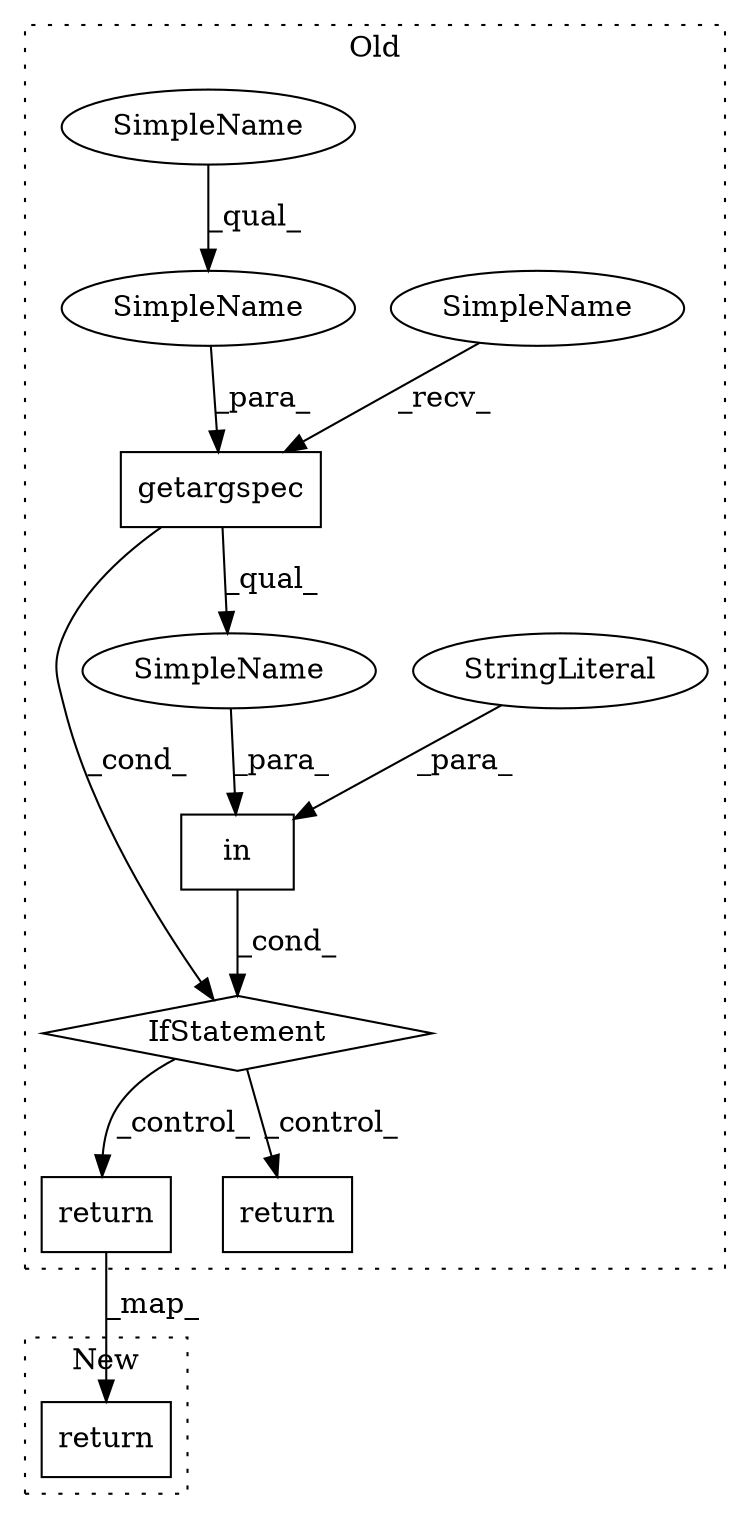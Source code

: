digraph G {
subgraph cluster0 {
1 [label="return" a="41" s="1540" l="7" shape="box"];
3 [label="getargspec" a="32" s="1428,1439" l="11,-25" shape="box"];
4 [label="in" a="105" s="1403" l="0" shape="box"];
5 [label="IfStatement" a="25" s="1395,1403" l="8,62" shape="diamond"];
6 [label="SimpleName" a="42" s="1439" l="0" shape="ellipse"];
7 [label="SimpleName" a="42" s="1414" l="0" shape="ellipse"];
8 [label="StringLiteral" a="45" s="1403" l="0" shape="ellipse"];
9 [label="return" a="41" s="1600" l="7" shape="box"];
10 [label="SimpleName" a="42" s="1414" l="0" shape="ellipse"];
11 [label="SimpleName" a="42" s="1439" l="0" shape="ellipse"];
label = "Old";
style="dotted";
}
subgraph cluster1 {
2 [label="return" a="41" s="1268" l="7" shape="box"];
label = "New";
style="dotted";
}
1 -> 2 [label="_map_"];
3 -> 5 [label="_cond_"];
3 -> 7 [label="_qual_"];
4 -> 5 [label="_cond_"];
5 -> 1 [label="_control_"];
5 -> 9 [label="_control_"];
6 -> 3 [label="_para_"];
7 -> 4 [label="_para_"];
8 -> 4 [label="_para_"];
10 -> 3 [label="_recv_"];
11 -> 6 [label="_qual_"];
}